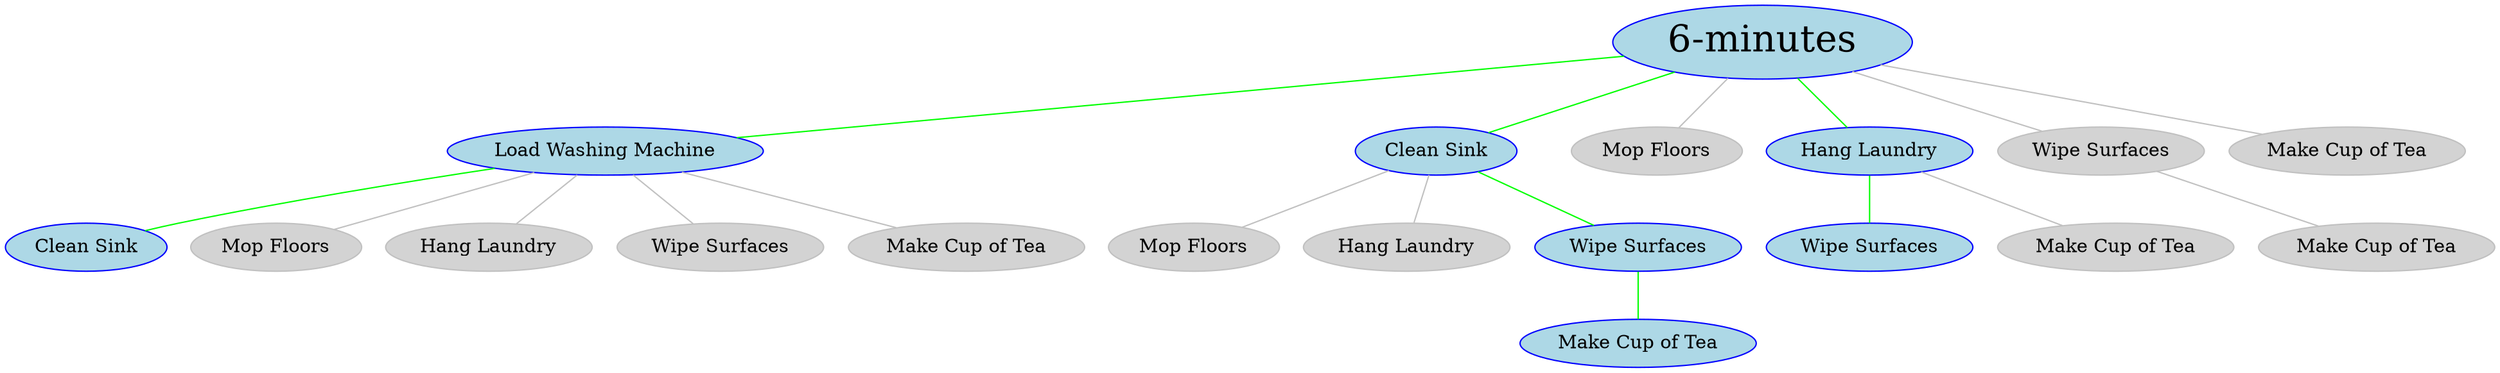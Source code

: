 // Task List
graph {
	node [style=filled]
	1 [label="6-minutes" color=blue fillcolor=lightblue fontsize=28]
	2 [label="Load Washing Machine"]
	3 [label="Clean Sink"]
	4 [label="Mop Floors"]
	5 [label="Hang Laundry"]
	6 [label="Wipe Surfaces"]
	7 [label="Make Cup of Tea"]
	9 [label="Clean Sink" color=blue fillcolor=lightblue]
	2 -- 9 [color=green]
	2 [color=blue fillcolor=lightblue]
	1 -- 2 [color=green]
	10 [label="Mop Floors" color=grey fillcolor=lightgrey]
	2 -- 10 [color=grey]
	11 [label="Hang Laundry" color=grey fillcolor=lightgrey]
	2 -- 11 [color=grey]
	12 [label="Wipe Surfaces" color=grey fillcolor=lightgrey]
	2 -- 12 [color=grey]
	13 [label="Make Cup of Tea" color=grey fillcolor=lightgrey]
	2 -- 13 [color=grey]
	14 [label="Mop Floors" color=grey fillcolor=lightgrey]
	3 -- 14 [color=grey]
	15 [label="Hang Laundry" color=grey fillcolor=lightgrey]
	3 -- 15 [color=grey]
	16 [label="Wipe Surfaces" color=blue fillcolor=lightblue]
	3 -- 16 [color=green]
	3 [color=blue fillcolor=lightblue]
	1 -- 3 [color=green]
	17 [label="Make Cup of Tea" color=blue fillcolor=lightblue]
	16 -- 17 [color=green]
	4 [color=grey fillcolor=lightgrey]
	1 -- 4 [color=grey]
	18 [label="Wipe Surfaces" color=blue fillcolor=lightblue]
	5 -- 18 [color=green]
	5 [color=blue fillcolor=lightblue]
	1 -- 5 [color=green]
	19 [label="Make Cup of Tea" color=grey fillcolor=lightgrey]
	5 -- 19 [color=grey]
	20 [label="Make Cup of Tea" color=grey fillcolor=lightgrey]
	6 -- 20 [color=grey]
	6 [color=grey fillcolor=lightgrey]
	1 -- 6 [color=grey]
	7 [color=grey fillcolor=lightgrey]
	1 -- 7 [color=grey]
}
